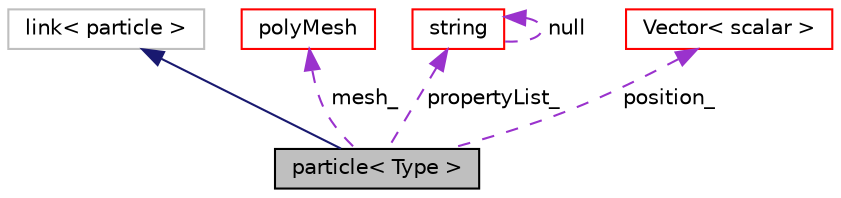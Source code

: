digraph "particle&lt; Type &gt;"
{
  bgcolor="transparent";
  edge [fontname="Helvetica",fontsize="10",labelfontname="Helvetica",labelfontsize="10"];
  node [fontname="Helvetica",fontsize="10",shape=record];
  Node11 [label="particle\< Type \>",height=0.2,width=0.4,color="black", fillcolor="grey75", style="filled", fontcolor="black"];
  Node12 -> Node11 [dir="back",color="midnightblue",fontsize="10",style="solid",fontname="Helvetica"];
  Node12 [label="link\< particle \>",height=0.2,width=0.4,color="grey75"];
  Node13 -> Node11 [dir="back",color="darkorchid3",fontsize="10",style="dashed",label=" mesh_" ,fontname="Helvetica"];
  Node13 [label="polyMesh",height=0.2,width=0.4,color="red",URL="$a28565.html",tooltip="Mesh consisting of general polyhedral cells. "];
  Node25 -> Node11 [dir="back",color="darkorchid3",fontsize="10",style="dashed",label=" propertyList_" ,fontname="Helvetica"];
  Node25 [label="string",height=0.2,width=0.4,color="red",URL="$a29557.html",tooltip="A class for handling character strings derived from std::string. "];
  Node25 -> Node25 [dir="back",color="darkorchid3",fontsize="10",style="dashed",label=" null" ,fontname="Helvetica"];
  Node27 -> Node11 [dir="back",color="darkorchid3",fontsize="10",style="dashed",label=" position_" ,fontname="Helvetica"];
  Node27 [label="Vector\< scalar \>",height=0.2,width=0.4,color="red",URL="$a29749.html"];
}
